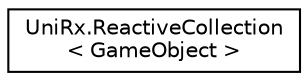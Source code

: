 digraph "Graphical Class Hierarchy"
{
 // LATEX_PDF_SIZE
  edge [fontname="Helvetica",fontsize="10",labelfontname="Helvetica",labelfontsize="10"];
  node [fontname="Helvetica",fontsize="10",shape=record];
  rankdir="LR";
  Node0 [label="UniRx.ReactiveCollection\l\< GameObject \>",height=0.2,width=0.4,color="black", fillcolor="white", style="filled",URL="$class_uni_rx_1_1_reactive_collection.html",tooltip=" "];
}
